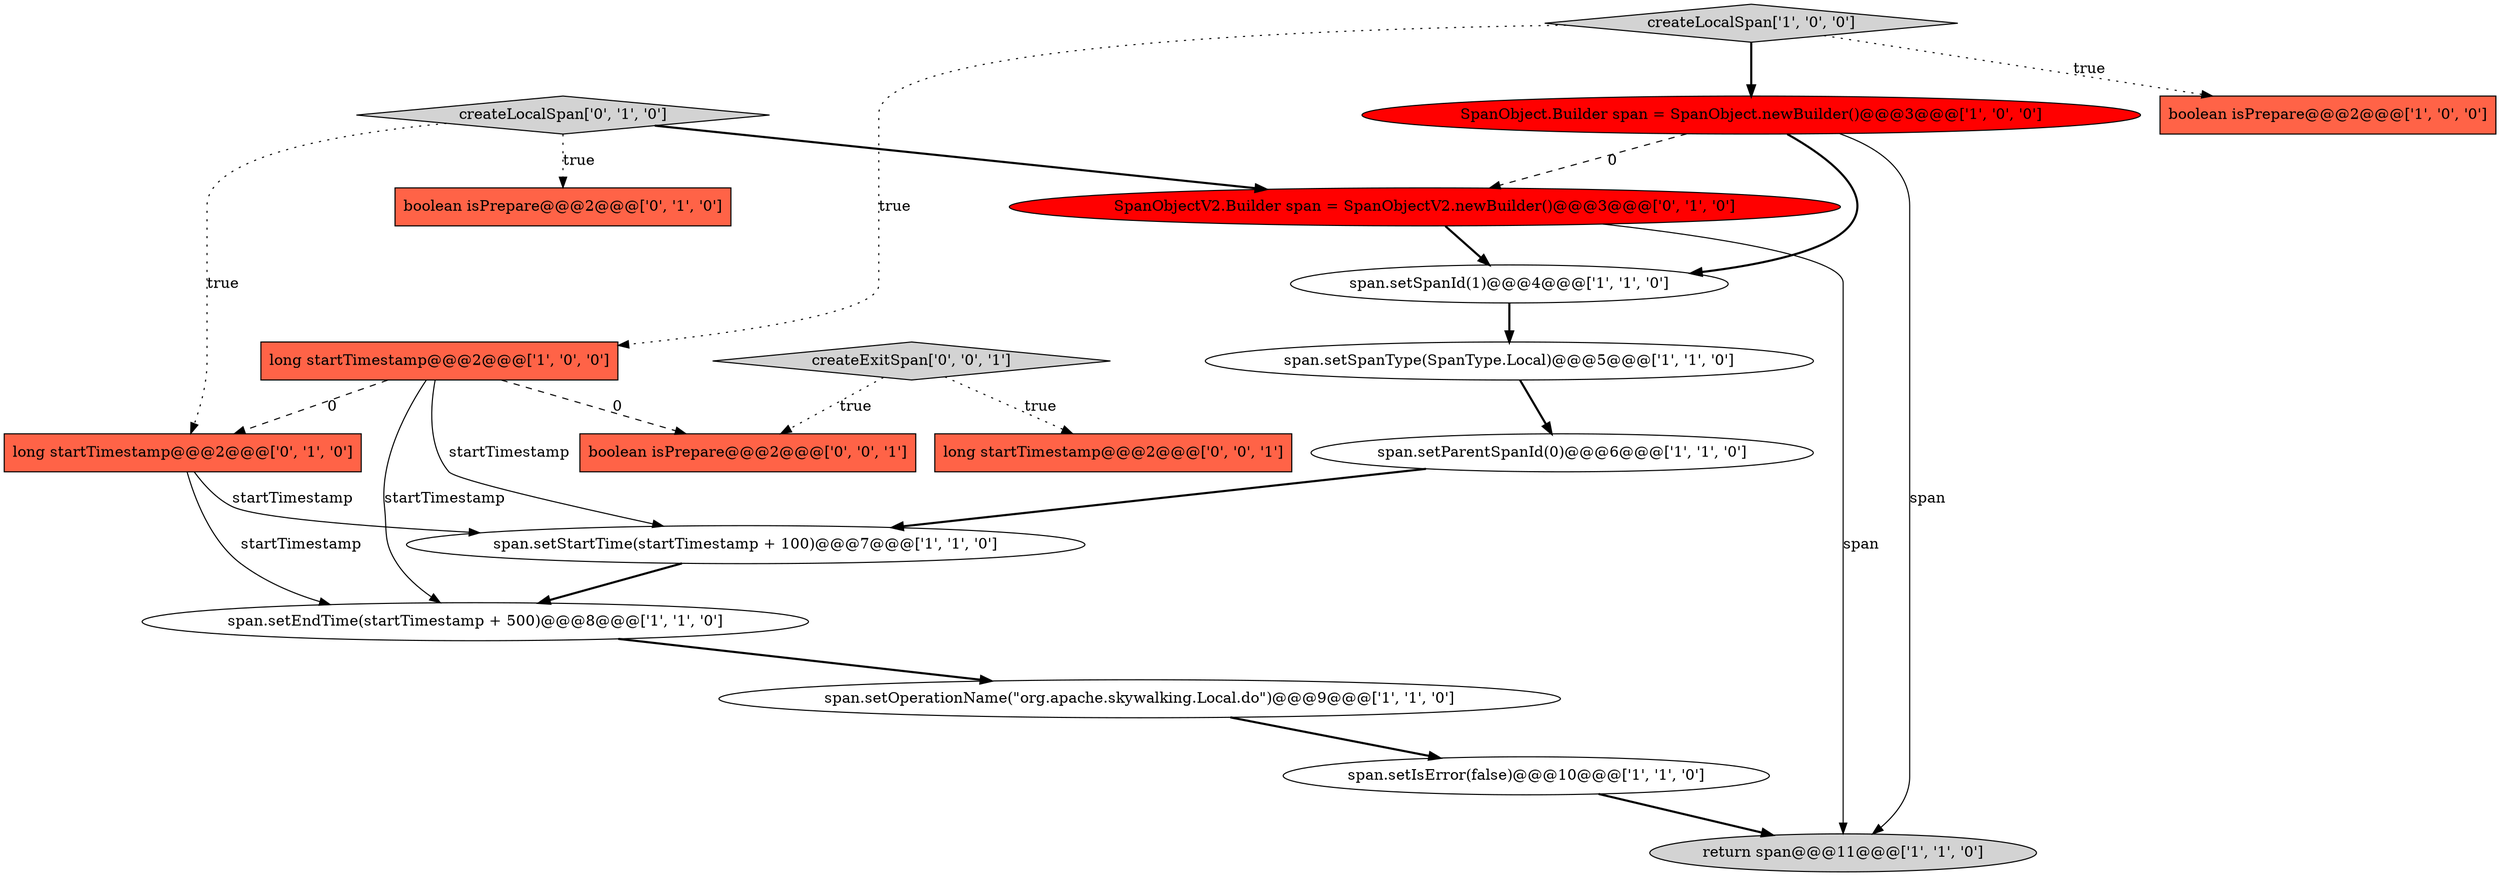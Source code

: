 digraph {
9 [style = filled, label = "SpanObject.Builder span = SpanObject.newBuilder()@@@3@@@['1', '0', '0']", fillcolor = red, shape = ellipse image = "AAA1AAABBB1BBB"];
2 [style = filled, label = "span.setEndTime(startTimestamp + 500)@@@8@@@['1', '1', '0']", fillcolor = white, shape = ellipse image = "AAA0AAABBB1BBB"];
7 [style = filled, label = "return span@@@11@@@['1', '1', '0']", fillcolor = lightgray, shape = ellipse image = "AAA0AAABBB1BBB"];
15 [style = filled, label = "createLocalSpan['0', '1', '0']", fillcolor = lightgray, shape = diamond image = "AAA0AAABBB2BBB"];
18 [style = filled, label = "boolean isPrepare@@@2@@@['0', '0', '1']", fillcolor = tomato, shape = box image = "AAA0AAABBB3BBB"];
12 [style = filled, label = "SpanObjectV2.Builder span = SpanObjectV2.newBuilder()@@@3@@@['0', '1', '0']", fillcolor = red, shape = ellipse image = "AAA1AAABBB2BBB"];
8 [style = filled, label = "long startTimestamp@@@2@@@['1', '0', '0']", fillcolor = tomato, shape = box image = "AAA1AAABBB1BBB"];
1 [style = filled, label = "span.setStartTime(startTimestamp + 100)@@@7@@@['1', '1', '0']", fillcolor = white, shape = ellipse image = "AAA0AAABBB1BBB"];
10 [style = filled, label = "span.setSpanType(SpanType.Local)@@@5@@@['1', '1', '0']", fillcolor = white, shape = ellipse image = "AAA0AAABBB1BBB"];
3 [style = filled, label = "span.setIsError(false)@@@10@@@['1', '1', '0']", fillcolor = white, shape = ellipse image = "AAA0AAABBB1BBB"];
16 [style = filled, label = "createExitSpan['0', '0', '1']", fillcolor = lightgray, shape = diamond image = "AAA0AAABBB3BBB"];
11 [style = filled, label = "span.setOperationName(\"org.apache.skywalking.Local.do\")@@@9@@@['1', '1', '0']", fillcolor = white, shape = ellipse image = "AAA0AAABBB1BBB"];
4 [style = filled, label = "boolean isPrepare@@@2@@@['1', '0', '0']", fillcolor = tomato, shape = box image = "AAA0AAABBB1BBB"];
13 [style = filled, label = "boolean isPrepare@@@2@@@['0', '1', '0']", fillcolor = tomato, shape = box image = "AAA0AAABBB2BBB"];
17 [style = filled, label = "long startTimestamp@@@2@@@['0', '0', '1']", fillcolor = tomato, shape = box image = "AAA0AAABBB3BBB"];
0 [style = filled, label = "span.setSpanId(1)@@@4@@@['1', '1', '0']", fillcolor = white, shape = ellipse image = "AAA0AAABBB1BBB"];
6 [style = filled, label = "createLocalSpan['1', '0', '0']", fillcolor = lightgray, shape = diamond image = "AAA0AAABBB1BBB"];
14 [style = filled, label = "long startTimestamp@@@2@@@['0', '1', '0']", fillcolor = tomato, shape = box image = "AAA1AAABBB2BBB"];
5 [style = filled, label = "span.setParentSpanId(0)@@@6@@@['1', '1', '0']", fillcolor = white, shape = ellipse image = "AAA0AAABBB1BBB"];
9->0 [style = bold, label=""];
14->1 [style = solid, label="startTimestamp"];
16->17 [style = dotted, label="true"];
8->14 [style = dashed, label="0"];
15->14 [style = dotted, label="true"];
14->2 [style = solid, label="startTimestamp"];
12->0 [style = bold, label=""];
9->7 [style = solid, label="span"];
15->13 [style = dotted, label="true"];
5->1 [style = bold, label=""];
0->10 [style = bold, label=""];
10->5 [style = bold, label=""];
6->4 [style = dotted, label="true"];
3->7 [style = bold, label=""];
11->3 [style = bold, label=""];
12->7 [style = solid, label="span"];
6->8 [style = dotted, label="true"];
8->18 [style = dashed, label="0"];
1->2 [style = bold, label=""];
15->12 [style = bold, label=""];
9->12 [style = dashed, label="0"];
6->9 [style = bold, label=""];
8->1 [style = solid, label="startTimestamp"];
2->11 [style = bold, label=""];
8->2 [style = solid, label="startTimestamp"];
16->18 [style = dotted, label="true"];
}

